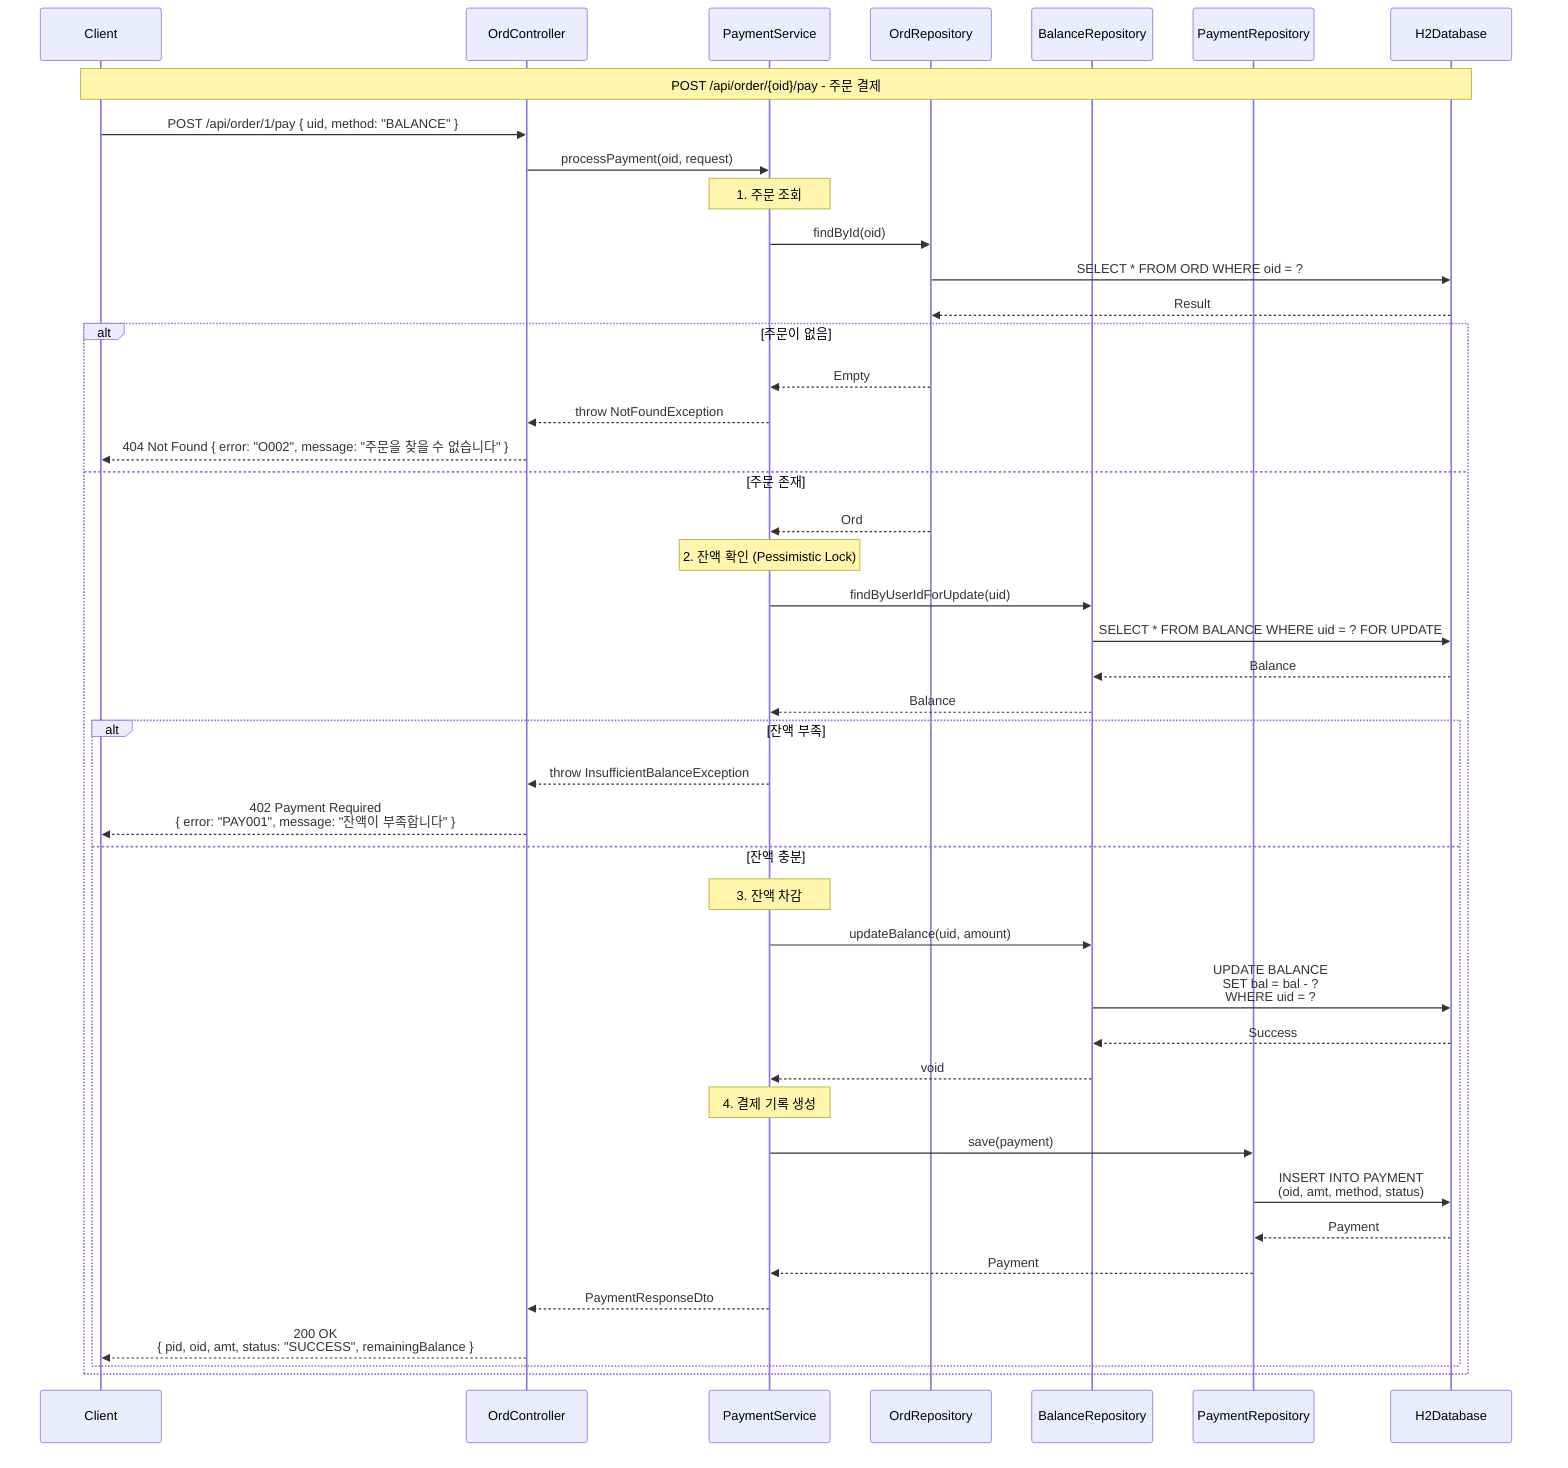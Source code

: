 sequenceDiagram
    participant Client
    participant OrdController
    participant PaymentService
    participant OrdRepository
    participant BalanceRepository
    participant PaymentRepository
    participant H2Database

    Note over Client,H2Database: POST /api/order/{oid}/pay - 주문 결제

    Client->>OrdController: POST /api/order/1/pay { uid, method: "BALANCE" }
    OrdController->>PaymentService: processPayment(oid, request)

    Note over PaymentService: 1. 주문 조회

    PaymentService->>OrdRepository: findById(oid)
    OrdRepository->>H2Database: SELECT * FROM ORD WHERE oid = ?
    H2Database-->>OrdRepository: Result

    alt 주문이 없음
        OrdRepository-->>PaymentService: Empty
        PaymentService-->>OrdController: throw NotFoundException
        OrdController-->>Client: 404 Not Found { error: "O002", message: "주문을 찾을 수 없습니다" }
    else 주문 존재
        OrdRepository-->>PaymentService: Ord

        Note over PaymentService: 2. 잔액 확인 (Pessimistic Lock)

        PaymentService->>BalanceRepository: findByUserIdForUpdate(uid)
        BalanceRepository->>H2Database: SELECT * FROM BALANCE WHERE uid = ? FOR UPDATE
        H2Database-->>BalanceRepository: Balance
        BalanceRepository-->>PaymentService: Balance

        alt 잔액 부족
            PaymentService-->>OrdController: throw InsufficientBalanceException
            OrdController-->>Client: 402 Payment Required<br/>{ error: "PAY001", message: "잔액이 부족합니다" }
        else 잔액 충분
            Note over PaymentService: 3. 잔액 차감

            PaymentService->>BalanceRepository: updateBalance(uid, amount)
            BalanceRepository->>H2Database: UPDATE BALANCE<br/>SET bal = bal - ?<br/>WHERE uid = ?
            H2Database-->>BalanceRepository: Success
            BalanceRepository-->>PaymentService: void

            Note over PaymentService: 4. 결제 기록 생성

            PaymentService->>PaymentRepository: save(payment)
            PaymentRepository->>H2Database: INSERT INTO PAYMENT<br/>(oid, amt, method, status)
            H2Database-->>PaymentRepository: Payment
            PaymentRepository-->>PaymentService: Payment
            PaymentService-->>OrdController: PaymentResponseDto
            OrdController-->>Client: 200 OK<br/>{ pid, oid, amt, status: "SUCCESS", remainingBalance }
        end
    end